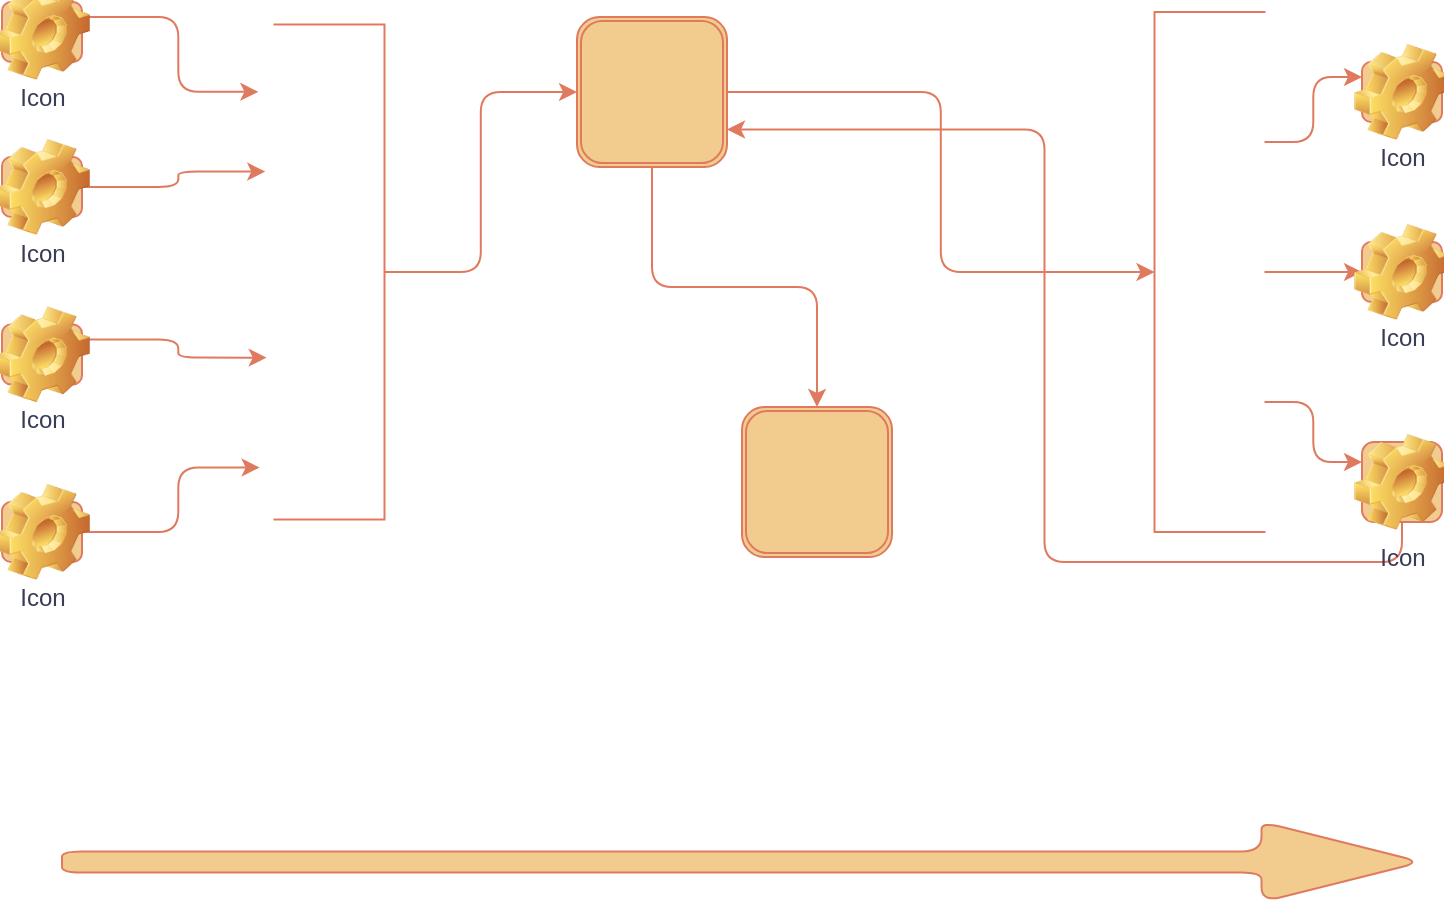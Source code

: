 <mxfile version="21.7.5" type="github">
  <diagram name="Page-1" id="yl21vXkyTCCFEKCny2P4">
    <mxGraphModel dx="1400" dy="629" grid="1" gridSize="10" guides="1" tooltips="1" connect="1" arrows="1" fold="1" page="1" pageScale="1" pageWidth="850" pageHeight="1100" math="0" shadow="0">
      <root>
        <mxCell id="0" />
        <mxCell id="1" parent="0" />
        <mxCell id="gVlSr6f9WcLV7gRag2G1-42" style="edgeStyle=orthogonalEdgeStyle;rounded=1;orthogonalLoop=1;jettySize=auto;html=1;exitX=0.5;exitY=1;exitDx=0;exitDy=0;entryX=0;entryY=0.5;entryDx=0;entryDy=0;labelBackgroundColor=none;strokeColor=#E07A5F;fontColor=default;" parent="1" source="gVlSr6f9WcLV7gRag2G1-4" target="gVlSr6f9WcLV7gRag2G1-7" edge="1">
          <mxGeometry relative="1" as="geometry" />
        </mxCell>
        <mxCell id="gVlSr6f9WcLV7gRag2G1-4" value="" style="shape=partialRectangle;whiteSpace=wrap;html=1;bottom=1;right=1;left=1;top=0;fillColor=none;routingCenterX=-0.5;rotation=-90;rounded=1;labelBackgroundColor=none;strokeColor=#E07A5F;fontColor=#393C56;" parent="1" vertex="1">
          <mxGeometry x="100" y="217.5" width="247.5" height="55" as="geometry" />
        </mxCell>
        <mxCell id="gVlSr6f9WcLV7gRag2G1-29" style="edgeStyle=orthogonalEdgeStyle;rounded=1;orthogonalLoop=1;jettySize=auto;html=1;exitX=0.75;exitY=0;exitDx=0;exitDy=0;entryX=0;entryY=0.25;entryDx=0;entryDy=0;labelBackgroundColor=none;strokeColor=#E07A5F;fontColor=default;" parent="1" source="gVlSr6f9WcLV7gRag2G1-9" target="gVlSr6f9WcLV7gRag2G1-28" edge="1">
          <mxGeometry relative="1" as="geometry" />
        </mxCell>
        <mxCell id="gVlSr6f9WcLV7gRag2G1-30" style="edgeStyle=orthogonalEdgeStyle;rounded=1;orthogonalLoop=1;jettySize=auto;html=1;exitX=0.5;exitY=0;exitDx=0;exitDy=0;entryX=0;entryY=0.5;entryDx=0;entryDy=0;labelBackgroundColor=none;strokeColor=#E07A5F;fontColor=default;" parent="1" source="gVlSr6f9WcLV7gRag2G1-9" target="gVlSr6f9WcLV7gRag2G1-27" edge="1">
          <mxGeometry relative="1" as="geometry" />
        </mxCell>
        <mxCell id="gVlSr6f9WcLV7gRag2G1-31" style="edgeStyle=orthogonalEdgeStyle;rounded=1;orthogonalLoop=1;jettySize=auto;html=1;exitX=0.25;exitY=0;exitDx=0;exitDy=0;entryX=0;entryY=0.25;entryDx=0;entryDy=0;labelBackgroundColor=none;strokeColor=#E07A5F;fontColor=default;" parent="1" source="gVlSr6f9WcLV7gRag2G1-9" target="gVlSr6f9WcLV7gRag2G1-26" edge="1">
          <mxGeometry relative="1" as="geometry" />
        </mxCell>
        <mxCell id="gVlSr6f9WcLV7gRag2G1-9" value="" style="shape=partialRectangle;whiteSpace=wrap;html=1;bottom=1;right=1;left=1;top=0;fillColor=none;routingCenterX=-0.5;rotation=90;rounded=1;labelBackgroundColor=none;strokeColor=#E07A5F;fontColor=#393C56;" parent="1" vertex="1">
          <mxGeometry x="533.75" y="217.5" width="260" height="55" as="geometry" />
        </mxCell>
        <mxCell id="gVlSr6f9WcLV7gRag2G1-37" style="edgeStyle=orthogonalEdgeStyle;rounded=1;orthogonalLoop=1;jettySize=auto;html=1;exitX=1;exitY=0.25;exitDx=0;exitDy=0;entryX=0.864;entryY=-0.147;entryDx=0;entryDy=0;entryPerimeter=0;labelBackgroundColor=none;strokeColor=#E07A5F;fontColor=default;" parent="1" source="gVlSr6f9WcLV7gRag2G1-10" target="gVlSr6f9WcLV7gRag2G1-4" edge="1">
          <mxGeometry relative="1" as="geometry" />
        </mxCell>
        <mxCell id="gVlSr6f9WcLV7gRag2G1-10" value="Icon" style="icon;html=1;image=img/clipart/Gear_128x128.png;labelBackgroundColor=none;fillColor=#F2CC8F;strokeColor=#E07A5F;fontColor=#393C56;" parent="1" vertex="1">
          <mxGeometry x="60" y="110" width="40" height="30" as="geometry" />
        </mxCell>
        <mxCell id="gVlSr6f9WcLV7gRag2G1-38" style="edgeStyle=orthogonalEdgeStyle;rounded=1;orthogonalLoop=1;jettySize=auto;html=1;exitX=1;exitY=0.5;exitDx=0;exitDy=0;entryX=0.703;entryY=-0.084;entryDx=0;entryDy=0;entryPerimeter=0;labelBackgroundColor=none;strokeColor=#E07A5F;fontColor=default;" parent="1" source="gVlSr6f9WcLV7gRag2G1-11" target="gVlSr6f9WcLV7gRag2G1-4" edge="1">
          <mxGeometry relative="1" as="geometry" />
        </mxCell>
        <mxCell id="gVlSr6f9WcLV7gRag2G1-11" value="Icon" style="icon;html=1;image=img/clipart/Gear_128x128.png;labelBackgroundColor=none;fillColor=#F2CC8F;strokeColor=#E07A5F;fontColor=#393C56;" parent="1" vertex="1">
          <mxGeometry x="60" y="187.5" width="40" height="30" as="geometry" />
        </mxCell>
        <mxCell id="gVlSr6f9WcLV7gRag2G1-39" style="edgeStyle=orthogonalEdgeStyle;rounded=1;orthogonalLoop=1;jettySize=auto;html=1;exitX=1;exitY=0.25;exitDx=0;exitDy=0;entryX=0.327;entryY=-0.071;entryDx=0;entryDy=0;entryPerimeter=0;labelBackgroundColor=none;strokeColor=#E07A5F;fontColor=default;" parent="1" source="gVlSr6f9WcLV7gRag2G1-12" target="gVlSr6f9WcLV7gRag2G1-4" edge="1">
          <mxGeometry relative="1" as="geometry" />
        </mxCell>
        <mxCell id="gVlSr6f9WcLV7gRag2G1-12" value="Icon" style="icon;html=1;image=img/clipart/Gear_128x128.png;labelBackgroundColor=none;fillColor=#F2CC8F;strokeColor=#E07A5F;fontColor=#393C56;" parent="1" vertex="1">
          <mxGeometry x="60" y="271.25" width="40" height="30" as="geometry" />
        </mxCell>
        <mxCell id="gVlSr6f9WcLV7gRag2G1-40" style="edgeStyle=orthogonalEdgeStyle;rounded=1;orthogonalLoop=1;jettySize=auto;html=1;exitX=1;exitY=0.5;exitDx=0;exitDy=0;entryX=0.105;entryY=-0.135;entryDx=0;entryDy=0;entryPerimeter=0;labelBackgroundColor=none;strokeColor=#E07A5F;fontColor=default;" parent="1" source="gVlSr6f9WcLV7gRag2G1-13" target="gVlSr6f9WcLV7gRag2G1-4" edge="1">
          <mxGeometry relative="1" as="geometry" />
        </mxCell>
        <mxCell id="gVlSr6f9WcLV7gRag2G1-13" value="Icon" style="icon;html=1;image=img/clipart/Gear_128x128.png;labelBackgroundColor=none;fillColor=#F2CC8F;strokeColor=#E07A5F;fontColor=#393C56;" parent="1" vertex="1">
          <mxGeometry x="60" y="360" width="40" height="30" as="geometry" />
        </mxCell>
        <mxCell id="gVlSr6f9WcLV7gRag2G1-24" style="edgeStyle=orthogonalEdgeStyle;rounded=1;orthogonalLoop=1;jettySize=auto;html=1;exitX=1;exitY=0.5;exitDx=0;exitDy=0;entryX=0.5;entryY=1;entryDx=0;entryDy=0;labelBackgroundColor=none;strokeColor=#E07A5F;fontColor=default;" parent="1" source="gVlSr6f9WcLV7gRag2G1-7" target="gVlSr6f9WcLV7gRag2G1-9" edge="1">
          <mxGeometry relative="1" as="geometry" />
        </mxCell>
        <mxCell id="gVlSr6f9WcLV7gRag2G1-36" style="edgeStyle=orthogonalEdgeStyle;rounded=1;orthogonalLoop=1;jettySize=auto;html=1;exitX=0.5;exitY=1;exitDx=0;exitDy=0;entryX=0.5;entryY=0;entryDx=0;entryDy=0;labelBackgroundColor=none;strokeColor=#E07A5F;fontColor=default;" parent="1" source="gVlSr6f9WcLV7gRag2G1-7" target="gVlSr6f9WcLV7gRag2G1-35" edge="1">
          <mxGeometry relative="1" as="geometry" />
        </mxCell>
        <mxCell id="gVlSr6f9WcLV7gRag2G1-7" value="" style="shape=ext;double=1;whiteSpace=wrap;html=1;aspect=fixed;rounded=1;labelBackgroundColor=none;fillColor=#F2CC8F;strokeColor=#E07A5F;fontColor=#393C56;" parent="1" vertex="1">
          <mxGeometry x="347.5" y="117.5" width="75" height="75" as="geometry" />
        </mxCell>
        <mxCell id="gVlSr6f9WcLV7gRag2G1-26" value="Icon" style="icon;html=1;image=img/clipart/Gear_128x128.png;labelBackgroundColor=none;fillColor=#F2CC8F;strokeColor=#E07A5F;fontColor=#393C56;" parent="1" vertex="1">
          <mxGeometry x="740" y="140" width="40" height="30" as="geometry" />
        </mxCell>
        <mxCell id="gVlSr6f9WcLV7gRag2G1-27" value="Icon" style="icon;html=1;image=img/clipart/Gear_128x128.png;labelBackgroundColor=none;fillColor=#F2CC8F;strokeColor=#E07A5F;fontColor=#393C56;" parent="1" vertex="1">
          <mxGeometry x="740" y="230" width="40" height="30" as="geometry" />
        </mxCell>
        <mxCell id="gVlSr6f9WcLV7gRag2G1-34" style="edgeStyle=orthogonalEdgeStyle;rounded=1;orthogonalLoop=1;jettySize=auto;html=1;exitX=0.5;exitY=1;exitDx=0;exitDy=0;entryX=1;entryY=0.75;entryDx=0;entryDy=0;labelBackgroundColor=none;strokeColor=#E07A5F;fontColor=default;" parent="1" source="gVlSr6f9WcLV7gRag2G1-28" target="gVlSr6f9WcLV7gRag2G1-7" edge="1">
          <mxGeometry relative="1" as="geometry">
            <mxPoint x="470" y="260" as="targetPoint" />
          </mxGeometry>
        </mxCell>
        <mxCell id="gVlSr6f9WcLV7gRag2G1-28" value="Icon" style="icon;html=1;image=img/clipart/Gear_128x128.png;labelBackgroundColor=none;fillColor=#F2CC8F;strokeColor=#E07A5F;fontColor=#393C56;" parent="1" vertex="1">
          <mxGeometry x="740" y="330" width="40" height="40" as="geometry" />
        </mxCell>
        <mxCell id="gVlSr6f9WcLV7gRag2G1-35" value="" style="shape=ext;double=1;whiteSpace=wrap;html=1;aspect=fixed;rounded=1;labelBackgroundColor=none;fillColor=#F2CC8F;strokeColor=#E07A5F;fontColor=#393C56;" parent="1" vertex="1">
          <mxGeometry x="430" y="312.5" width="75" height="75" as="geometry" />
        </mxCell>
        <mxCell id="gVlSr6f9WcLV7gRag2G1-41" value="" style="shape=singleArrow;whiteSpace=wrap;html=1;arrowWidth=0.264;arrowSize=0.118;rounded=1;labelBackgroundColor=none;fillColor=#F2CC8F;strokeColor=#E07A5F;fontColor=#393C56;" parent="1" vertex="1">
          <mxGeometry x="90" y="520" width="680" height="40" as="geometry" />
        </mxCell>
      </root>
    </mxGraphModel>
  </diagram>
</mxfile>
